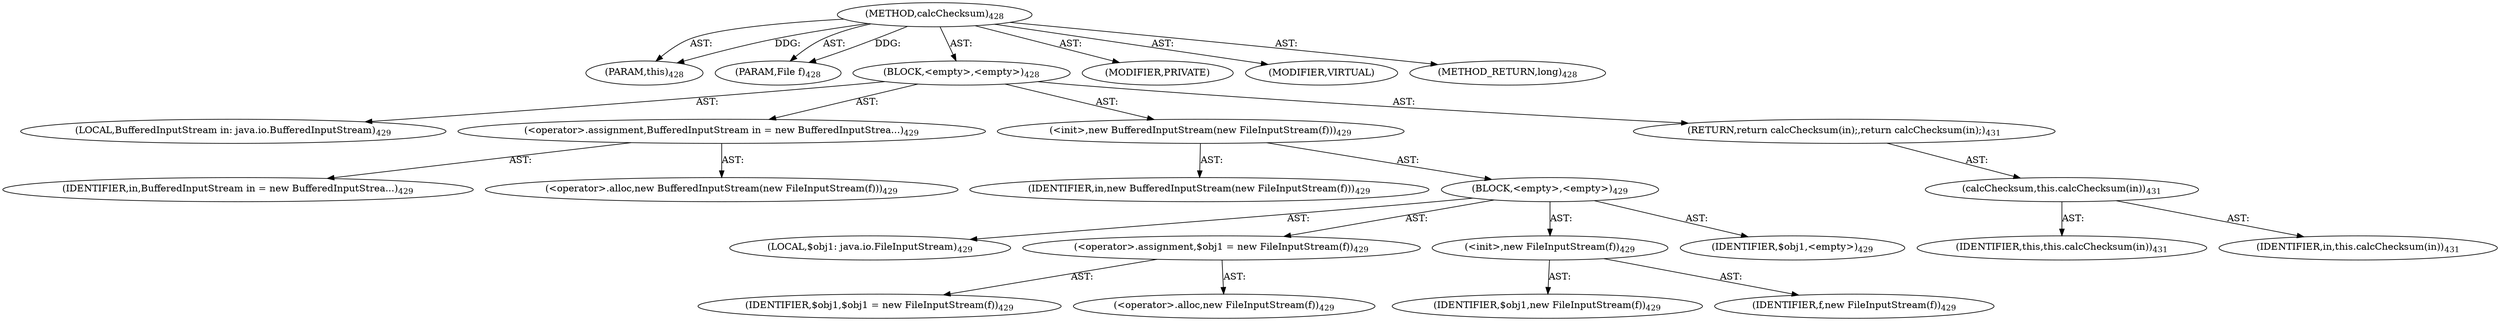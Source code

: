 digraph "calcChecksum" {  
"111669149710" [label = <(METHOD,calcChecksum)<SUB>428</SUB>> ]
"115964117000" [label = <(PARAM,this)<SUB>428</SUB>> ]
"115964117030" [label = <(PARAM,File f)<SUB>428</SUB>> ]
"25769803843" [label = <(BLOCK,&lt;empty&gt;,&lt;empty&gt;)<SUB>428</SUB>> ]
"94489280547" [label = <(LOCAL,BufferedInputStream in: java.io.BufferedInputStream)<SUB>429</SUB>> ]
"30064771312" [label = <(&lt;operator&gt;.assignment,BufferedInputStream in = new BufferedInputStrea...)<SUB>429</SUB>> ]
"68719476982" [label = <(IDENTIFIER,in,BufferedInputStream in = new BufferedInputStrea...)<SUB>429</SUB>> ]
"30064771313" [label = <(&lt;operator&gt;.alloc,new BufferedInputStream(new FileInputStream(f)))<SUB>429</SUB>> ]
"30064771314" [label = <(&lt;init&gt;,new BufferedInputStream(new FileInputStream(f)))<SUB>429</SUB>> ]
"68719476983" [label = <(IDENTIFIER,in,new BufferedInputStream(new FileInputStream(f)))<SUB>429</SUB>> ]
"25769803844" [label = <(BLOCK,&lt;empty&gt;,&lt;empty&gt;)<SUB>429</SUB>> ]
"94489280548" [label = <(LOCAL,$obj1: java.io.FileInputStream)<SUB>429</SUB>> ]
"30064771315" [label = <(&lt;operator&gt;.assignment,$obj1 = new FileInputStream(f))<SUB>429</SUB>> ]
"68719476984" [label = <(IDENTIFIER,$obj1,$obj1 = new FileInputStream(f))<SUB>429</SUB>> ]
"30064771316" [label = <(&lt;operator&gt;.alloc,new FileInputStream(f))<SUB>429</SUB>> ]
"30064771317" [label = <(&lt;init&gt;,new FileInputStream(f))<SUB>429</SUB>> ]
"68719476985" [label = <(IDENTIFIER,$obj1,new FileInputStream(f))<SUB>429</SUB>> ]
"68719476986" [label = <(IDENTIFIER,f,new FileInputStream(f))<SUB>429</SUB>> ]
"68719476987" [label = <(IDENTIFIER,$obj1,&lt;empty&gt;)<SUB>429</SUB>> ]
"146028888075" [label = <(RETURN,return calcChecksum(in);,return calcChecksum(in);)<SUB>431</SUB>> ]
"30064771318" [label = <(calcChecksum,this.calcChecksum(in))<SUB>431</SUB>> ]
"68719476750" [label = <(IDENTIFIER,this,this.calcChecksum(in))<SUB>431</SUB>> ]
"68719476988" [label = <(IDENTIFIER,in,this.calcChecksum(in))<SUB>431</SUB>> ]
"133143986204" [label = <(MODIFIER,PRIVATE)> ]
"133143986205" [label = <(MODIFIER,VIRTUAL)> ]
"128849018894" [label = <(METHOD_RETURN,long)<SUB>428</SUB>> ]
  "111669149710" -> "115964117000"  [ label = "AST: "] 
  "111669149710" -> "115964117030"  [ label = "AST: "] 
  "111669149710" -> "25769803843"  [ label = "AST: "] 
  "111669149710" -> "133143986204"  [ label = "AST: "] 
  "111669149710" -> "133143986205"  [ label = "AST: "] 
  "111669149710" -> "128849018894"  [ label = "AST: "] 
  "25769803843" -> "94489280547"  [ label = "AST: "] 
  "25769803843" -> "30064771312"  [ label = "AST: "] 
  "25769803843" -> "30064771314"  [ label = "AST: "] 
  "25769803843" -> "146028888075"  [ label = "AST: "] 
  "30064771312" -> "68719476982"  [ label = "AST: "] 
  "30064771312" -> "30064771313"  [ label = "AST: "] 
  "30064771314" -> "68719476983"  [ label = "AST: "] 
  "30064771314" -> "25769803844"  [ label = "AST: "] 
  "25769803844" -> "94489280548"  [ label = "AST: "] 
  "25769803844" -> "30064771315"  [ label = "AST: "] 
  "25769803844" -> "30064771317"  [ label = "AST: "] 
  "25769803844" -> "68719476987"  [ label = "AST: "] 
  "30064771315" -> "68719476984"  [ label = "AST: "] 
  "30064771315" -> "30064771316"  [ label = "AST: "] 
  "30064771317" -> "68719476985"  [ label = "AST: "] 
  "30064771317" -> "68719476986"  [ label = "AST: "] 
  "146028888075" -> "30064771318"  [ label = "AST: "] 
  "30064771318" -> "68719476750"  [ label = "AST: "] 
  "30064771318" -> "68719476988"  [ label = "AST: "] 
  "111669149710" -> "115964117000"  [ label = "DDG: "] 
  "111669149710" -> "115964117030"  [ label = "DDG: "] 
}
